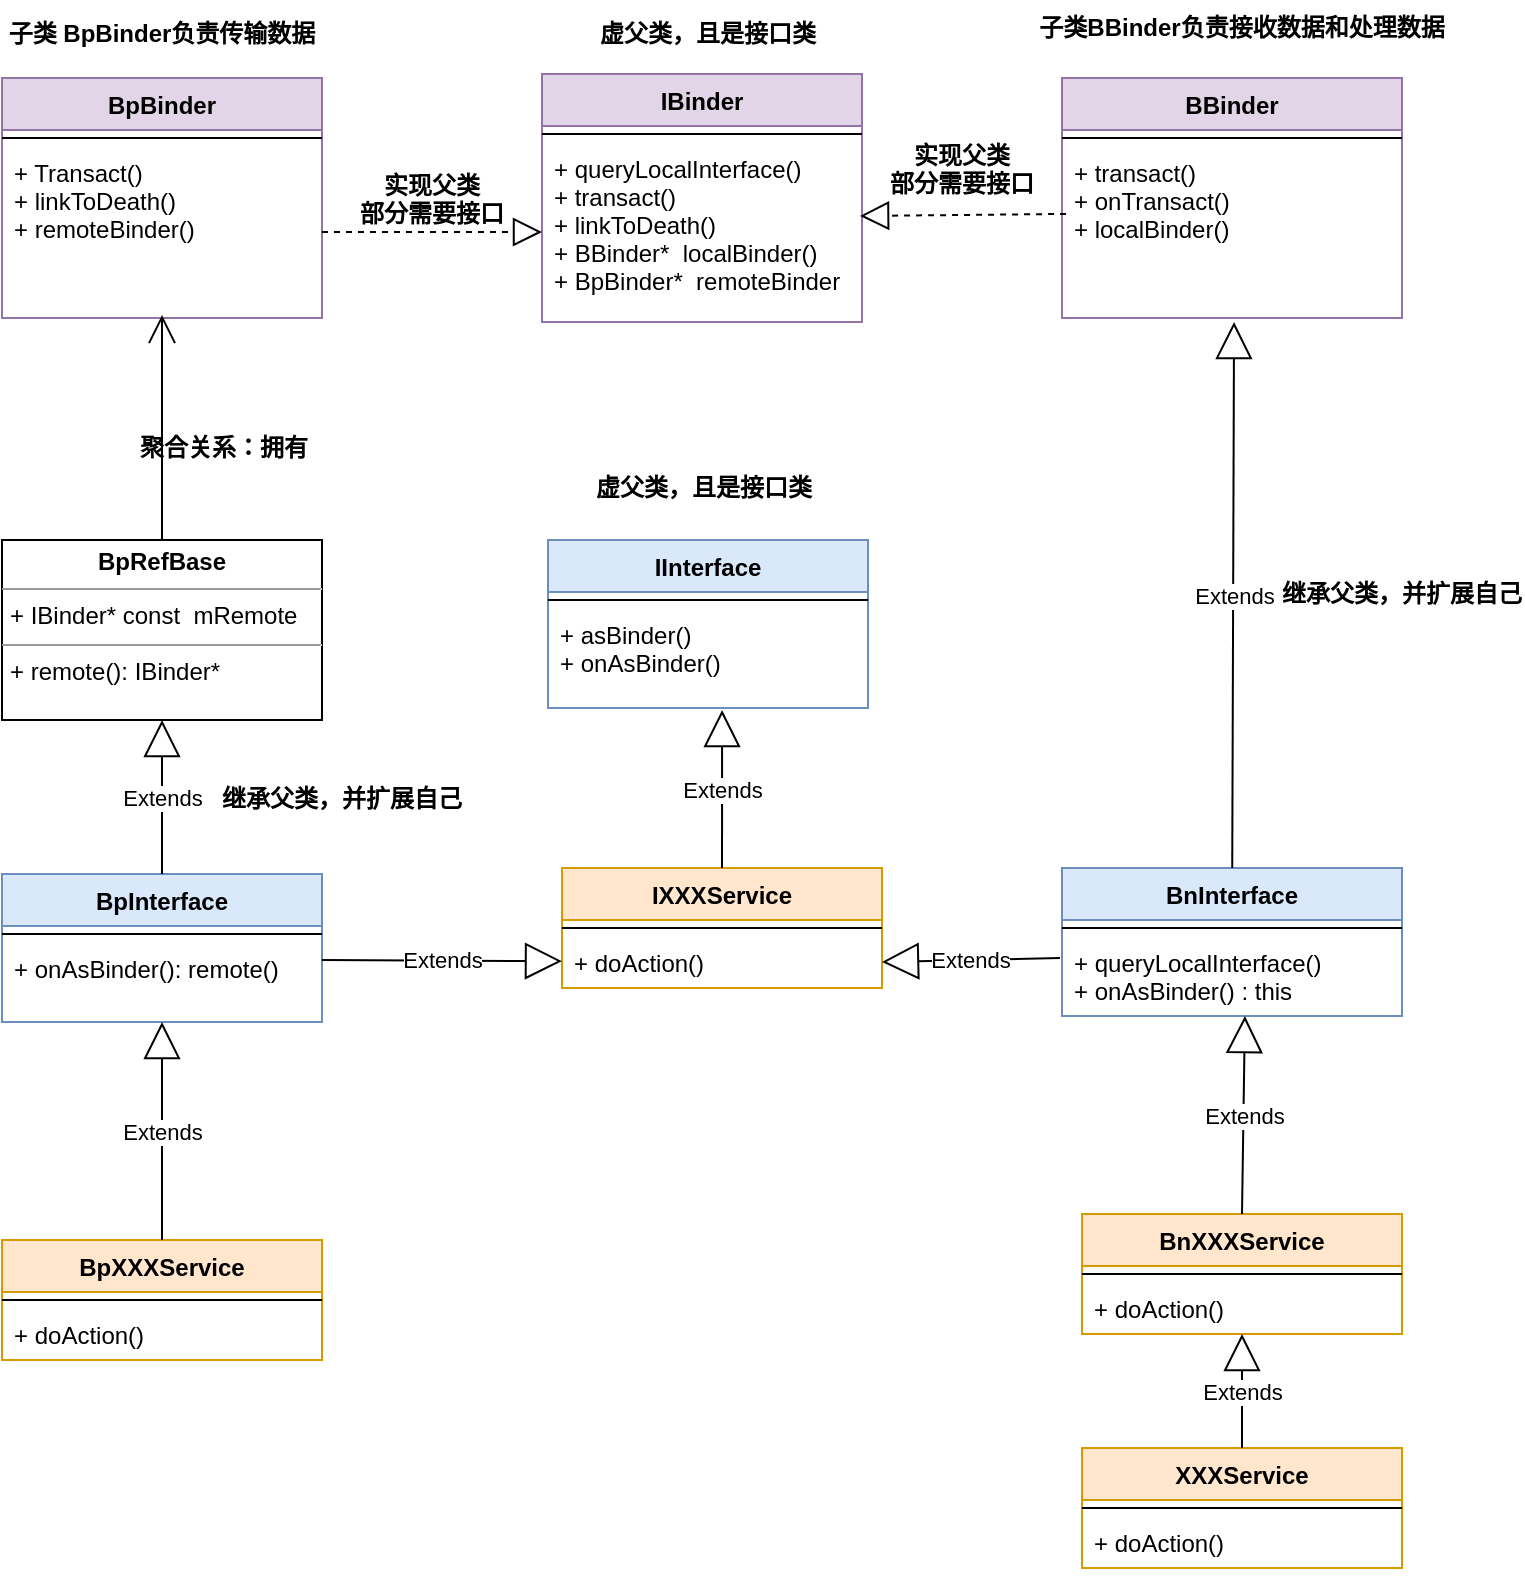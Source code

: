 <mxfile version="10.7.1" type="github"><diagram id="wURvKaP-HHOi7LxVtHhX" name="Page-1"><mxGraphModel dx="1394" dy="715" grid="1" gridSize="10" guides="1" tooltips="1" connect="1" arrows="1" fold="1" page="1" pageScale="1" pageWidth="850" pageHeight="1100" math="0" shadow="0"><root><mxCell id="0"/><mxCell id="1" parent="0"/><mxCell id="7MBTwV_X8QRFkhKn_ZTM-62" value="IBinder" style="swimlane;fontStyle=1;align=center;verticalAlign=top;childLayout=stackLayout;horizontal=1;startSize=26;horizontalStack=0;resizeParent=1;resizeParentMax=0;resizeLast=0;collapsible=1;marginBottom=0;fillColor=#e1d5e7;strokeColor=#9673a6;" vertex="1" parent="1"><mxGeometry x="333" y="73" width="160" height="124" as="geometry"/></mxCell><mxCell id="7MBTwV_X8QRFkhKn_ZTM-63" value="" style="line;strokeWidth=1;fillColor=none;align=left;verticalAlign=middle;spacingTop=-1;spacingLeft=3;spacingRight=3;rotatable=0;labelPosition=right;points=[];portConstraint=eastwest;" vertex="1" parent="7MBTwV_X8QRFkhKn_ZTM-62"><mxGeometry y="26" width="160" height="8" as="geometry"/></mxCell><mxCell id="7MBTwV_X8QRFkhKn_ZTM-64" value="+ queryLocalInterface()&#10;+ transact()&#10;+ linkToDeath()&#10;+ BBinder*  localBinder()&#10;+ BpBinder*  remoteBinder" style="text;strokeColor=none;fillColor=none;align=left;verticalAlign=top;spacingLeft=4;spacingRight=4;overflow=hidden;rotatable=0;points=[[0,0.5],[1,0.5]];portConstraint=eastwest;" vertex="1" parent="7MBTwV_X8QRFkhKn_ZTM-62"><mxGeometry y="34" width="160" height="90" as="geometry"/></mxCell><mxCell id="7MBTwV_X8QRFkhKn_ZTM-65" value="BpBinder" style="swimlane;fontStyle=1;align=center;verticalAlign=top;childLayout=stackLayout;horizontal=1;startSize=26;horizontalStack=0;resizeParent=1;resizeParentMax=0;resizeLast=0;collapsible=1;marginBottom=0;fillColor=#e1d5e7;strokeColor=#9673a6;" vertex="1" parent="1"><mxGeometry x="63" y="75" width="160" height="120" as="geometry"/></mxCell><mxCell id="7MBTwV_X8QRFkhKn_ZTM-66" value="" style="line;strokeWidth=1;fillColor=none;align=left;verticalAlign=middle;spacingTop=-1;spacingLeft=3;spacingRight=3;rotatable=0;labelPosition=right;points=[];portConstraint=eastwest;" vertex="1" parent="7MBTwV_X8QRFkhKn_ZTM-65"><mxGeometry y="26" width="160" height="8" as="geometry"/></mxCell><mxCell id="7MBTwV_X8QRFkhKn_ZTM-67" value="+ Transact()&#10;+ linkToDeath()&#10;+ remoteBinder()&#10;" style="text;strokeColor=none;fillColor=none;align=left;verticalAlign=top;spacingLeft=4;spacingRight=4;overflow=hidden;rotatable=0;points=[[0,0.5],[1,0.5]];portConstraint=eastwest;" vertex="1" parent="7MBTwV_X8QRFkhKn_ZTM-65"><mxGeometry y="34" width="160" height="86" as="geometry"/></mxCell><mxCell id="7MBTwV_X8QRFkhKn_ZTM-68" value="BBinder&#10;&#10;" style="swimlane;fontStyle=1;align=center;verticalAlign=top;childLayout=stackLayout;horizontal=1;startSize=26;horizontalStack=0;resizeParent=1;resizeParentMax=0;resizeLast=0;collapsible=1;marginBottom=0;fillColor=#e1d5e7;strokeColor=#9673a6;" vertex="1" parent="1"><mxGeometry x="593" y="75" width="170" height="120" as="geometry"/></mxCell><mxCell id="7MBTwV_X8QRFkhKn_ZTM-69" value="" style="line;strokeWidth=1;fillColor=none;align=left;verticalAlign=middle;spacingTop=-1;spacingLeft=3;spacingRight=3;rotatable=0;labelPosition=right;points=[];portConstraint=eastwest;" vertex="1" parent="7MBTwV_X8QRFkhKn_ZTM-68"><mxGeometry y="26" width="170" height="8" as="geometry"/></mxCell><mxCell id="7MBTwV_X8QRFkhKn_ZTM-70" value="+ transact()&#10;+ onTransact()&#10;+ localBinder()&#10;" style="text;strokeColor=none;fillColor=none;align=left;verticalAlign=top;spacingLeft=4;spacingRight=4;overflow=hidden;rotatable=0;points=[[0,0.5],[1,0.5]];portConstraint=eastwest;" vertex="1" parent="7MBTwV_X8QRFkhKn_ZTM-68"><mxGeometry y="34" width="170" height="86" as="geometry"/></mxCell><mxCell id="7MBTwV_X8QRFkhKn_ZTM-71" value="IInterface&#10;&#10;" style="swimlane;fontStyle=1;align=center;verticalAlign=top;childLayout=stackLayout;horizontal=1;startSize=26;horizontalStack=0;resizeParent=1;resizeParentMax=0;resizeLast=0;collapsible=1;marginBottom=0;fillColor=#dae8fc;strokeColor=#6c8ebf;" vertex="1" parent="1"><mxGeometry x="336" y="306" width="160" height="84" as="geometry"/></mxCell><mxCell id="7MBTwV_X8QRFkhKn_ZTM-72" value="" style="line;strokeWidth=1;fillColor=none;align=left;verticalAlign=middle;spacingTop=-1;spacingLeft=3;spacingRight=3;rotatable=0;labelPosition=right;points=[];portConstraint=eastwest;" vertex="1" parent="7MBTwV_X8QRFkhKn_ZTM-71"><mxGeometry y="26" width="160" height="8" as="geometry"/></mxCell><mxCell id="7MBTwV_X8QRFkhKn_ZTM-73" value="+ asBinder()&#10;+ onAsBinder()&#10;" style="text;strokeColor=none;fillColor=none;align=left;verticalAlign=top;spacingLeft=4;spacingRight=4;overflow=hidden;rotatable=0;points=[[0,0.5],[1,0.5]];portConstraint=eastwest;" vertex="1" parent="7MBTwV_X8QRFkhKn_ZTM-71"><mxGeometry y="34" width="160" height="50" as="geometry"/></mxCell><mxCell id="7MBTwV_X8QRFkhKn_ZTM-74" value="IXXXService" style="swimlane;fontStyle=1;align=center;verticalAlign=top;childLayout=stackLayout;horizontal=1;startSize=26;horizontalStack=0;resizeParent=1;resizeParentMax=0;resizeLast=0;collapsible=1;marginBottom=0;fillColor=#ffe6cc;strokeColor=#d79b00;" vertex="1" parent="1"><mxGeometry x="343" y="470" width="160" height="60" as="geometry"/></mxCell><mxCell id="7MBTwV_X8QRFkhKn_ZTM-75" value="" style="line;strokeWidth=1;fillColor=none;align=left;verticalAlign=middle;spacingTop=-1;spacingLeft=3;spacingRight=3;rotatable=0;labelPosition=right;points=[];portConstraint=eastwest;" vertex="1" parent="7MBTwV_X8QRFkhKn_ZTM-74"><mxGeometry y="26" width="160" height="8" as="geometry"/></mxCell><mxCell id="7MBTwV_X8QRFkhKn_ZTM-76" value="+ doAction()" style="text;strokeColor=none;fillColor=none;align=left;verticalAlign=top;spacingLeft=4;spacingRight=4;overflow=hidden;rotatable=0;points=[[0,0.5],[1,0.5]];portConstraint=eastwest;" vertex="1" parent="7MBTwV_X8QRFkhKn_ZTM-74"><mxGeometry y="34" width="160" height="26" as="geometry"/></mxCell><mxCell id="7MBTwV_X8QRFkhKn_ZTM-77" value="BnInterface" style="swimlane;fontStyle=1;align=center;verticalAlign=top;childLayout=stackLayout;horizontal=1;startSize=26;horizontalStack=0;resizeParent=1;resizeParentMax=0;resizeLast=0;collapsible=1;marginBottom=0;fillColor=#dae8fc;strokeColor=#6c8ebf;" vertex="1" parent="1"><mxGeometry x="593" y="470" width="170" height="74" as="geometry"/></mxCell><mxCell id="7MBTwV_X8QRFkhKn_ZTM-78" value="" style="line;strokeWidth=1;fillColor=none;align=left;verticalAlign=middle;spacingTop=-1;spacingLeft=3;spacingRight=3;rotatable=0;labelPosition=right;points=[];portConstraint=eastwest;" vertex="1" parent="7MBTwV_X8QRFkhKn_ZTM-77"><mxGeometry y="26" width="170" height="8" as="geometry"/></mxCell><mxCell id="7MBTwV_X8QRFkhKn_ZTM-79" value="+ queryLocalInterface()&#10;+ onAsBinder() : this" style="text;strokeColor=none;fillColor=none;align=left;verticalAlign=top;spacingLeft=4;spacingRight=4;overflow=hidden;rotatable=0;points=[[0,0.5],[1,0.5]];portConstraint=eastwest;" vertex="1" parent="7MBTwV_X8QRFkhKn_ZTM-77"><mxGeometry y="34" width="170" height="40" as="geometry"/></mxCell><mxCell id="7MBTwV_X8QRFkhKn_ZTM-80" value="Extends" style="endArrow=block;endSize=16;endFill=0;html=1;entryX=0.506;entryY=1.023;entryDx=0;entryDy=0;entryPerimeter=0;" edge="1" parent="1" source="7MBTwV_X8QRFkhKn_ZTM-77" target="7MBTwV_X8QRFkhKn_ZTM-70"><mxGeometry width="160" relative="1" as="geometry"><mxPoint x="653" y="606" as="sourcePoint"/><mxPoint x="813" y="606" as="targetPoint"/></mxGeometry></mxCell><mxCell id="7MBTwV_X8QRFkhKn_ZTM-81" value="Extends" style="endArrow=block;endSize=16;endFill=0;html=1;entryX=1;entryY=0.5;entryDx=0;entryDy=0;exitX=-0.006;exitY=0.275;exitDx=0;exitDy=0;exitPerimeter=0;" edge="1" parent="1" source="7MBTwV_X8QRFkhKn_ZTM-79" target="7MBTwV_X8QRFkhKn_ZTM-76"><mxGeometry width="160" relative="1" as="geometry"><mxPoint x="493" y="596" as="sourcePoint"/><mxPoint x="653" y="596" as="targetPoint"/></mxGeometry></mxCell><mxCell id="7MBTwV_X8QRFkhKn_ZTM-82" value="BpInterface" style="swimlane;fontStyle=1;align=center;verticalAlign=top;childLayout=stackLayout;horizontal=1;startSize=26;horizontalStack=0;resizeParent=1;resizeParentMax=0;resizeLast=0;collapsible=1;marginBottom=0;fillColor=#dae8fc;strokeColor=#6c8ebf;" vertex="1" parent="1"><mxGeometry x="63" y="473" width="160" height="74" as="geometry"/></mxCell><mxCell id="7MBTwV_X8QRFkhKn_ZTM-83" value="" style="line;strokeWidth=1;fillColor=none;align=left;verticalAlign=middle;spacingTop=-1;spacingLeft=3;spacingRight=3;rotatable=0;labelPosition=right;points=[];portConstraint=eastwest;" vertex="1" parent="7MBTwV_X8QRFkhKn_ZTM-82"><mxGeometry y="26" width="160" height="8" as="geometry"/></mxCell><mxCell id="7MBTwV_X8QRFkhKn_ZTM-84" value="Extends" style="endArrow=block;endSize=16;endFill=0;html=1;" edge="1" parent="7MBTwV_X8QRFkhKn_ZTM-82" target="7MBTwV_X8QRFkhKn_ZTM-76"><mxGeometry width="160" relative="1" as="geometry"><mxPoint x="160" y="43" as="sourcePoint"/><mxPoint x="290" y="43" as="targetPoint"/></mxGeometry></mxCell><mxCell id="7MBTwV_X8QRFkhKn_ZTM-85" value="+ onAsBinder(): remote()" style="text;strokeColor=none;fillColor=none;align=left;verticalAlign=top;spacingLeft=4;spacingRight=4;overflow=hidden;rotatable=0;points=[[0,0.5],[1,0.5]];portConstraint=eastwest;" vertex="1" parent="7MBTwV_X8QRFkhKn_ZTM-82"><mxGeometry y="34" width="160" height="40" as="geometry"/></mxCell><mxCell id="7MBTwV_X8QRFkhKn_ZTM-86" value="&lt;p style=&quot;margin: 0px ; margin-top: 4px ; text-align: center&quot;&gt;&lt;b&gt;BpRefBase&lt;/b&gt;&lt;/p&gt;&lt;hr size=&quot;1&quot;&gt;&lt;p style=&quot;margin: 0px ; margin-left: 4px&quot;&gt;+&amp;nbsp;IBinder* const&amp;nbsp; mRemote&lt;/p&gt;&lt;hr size=&quot;1&quot;&gt;&lt;p style=&quot;margin: 0px ; margin-left: 4px&quot;&gt;+ remote(): IBinder*&lt;/p&gt;" style="verticalAlign=top;align=left;overflow=fill;fontSize=12;fontFamily=Helvetica;html=1;" vertex="1" parent="1"><mxGeometry x="63" y="306" width="160" height="90" as="geometry"/></mxCell><mxCell id="7MBTwV_X8QRFkhKn_ZTM-87" value="Extends" style="endArrow=block;endSize=16;endFill=0;html=1;entryX=0.5;entryY=1;entryDx=0;entryDy=0;" edge="1" parent="1" source="7MBTwV_X8QRFkhKn_ZTM-82" target="7MBTwV_X8QRFkhKn_ZTM-86"><mxGeometry width="160" relative="1" as="geometry"><mxPoint x="63" y="556" as="sourcePoint"/><mxPoint x="223" y="556" as="targetPoint"/></mxGeometry></mxCell><mxCell id="7MBTwV_X8QRFkhKn_ZTM-88" value="Extends" style="endArrow=block;endSize=16;endFill=0;html=1;entryX=0.544;entryY=1.02;entryDx=0;entryDy=0;entryPerimeter=0;" edge="1" parent="1" source="7MBTwV_X8QRFkhKn_ZTM-74" target="7MBTwV_X8QRFkhKn_ZTM-73"><mxGeometry width="160" relative="1" as="geometry"><mxPoint x="420" y="466" as="sourcePoint"/><mxPoint x="533" y="436" as="targetPoint"/></mxGeometry></mxCell><mxCell id="7MBTwV_X8QRFkhKn_ZTM-89" value="BpXXXService" style="swimlane;fontStyle=1;align=center;verticalAlign=top;childLayout=stackLayout;horizontal=1;startSize=26;horizontalStack=0;resizeParent=1;resizeParentMax=0;resizeLast=0;collapsible=1;marginBottom=0;fillColor=#ffe6cc;strokeColor=#d79b00;" vertex="1" parent="1"><mxGeometry x="63" y="656" width="160" height="60" as="geometry"/></mxCell><mxCell id="7MBTwV_X8QRFkhKn_ZTM-90" value="" style="line;strokeWidth=1;fillColor=none;align=left;verticalAlign=middle;spacingTop=-1;spacingLeft=3;spacingRight=3;rotatable=0;labelPosition=right;points=[];portConstraint=eastwest;" vertex="1" parent="7MBTwV_X8QRFkhKn_ZTM-89"><mxGeometry y="26" width="160" height="8" as="geometry"/></mxCell><mxCell id="7MBTwV_X8QRFkhKn_ZTM-91" value="+ doAction()" style="text;strokeColor=none;fillColor=none;align=left;verticalAlign=top;spacingLeft=4;spacingRight=4;overflow=hidden;rotatable=0;points=[[0,0.5],[1,0.5]];portConstraint=eastwest;" vertex="1" parent="7MBTwV_X8QRFkhKn_ZTM-89"><mxGeometry y="34" width="160" height="26" as="geometry"/></mxCell><mxCell id="7MBTwV_X8QRFkhKn_ZTM-92" value="BnXXXService" style="swimlane;fontStyle=1;align=center;verticalAlign=top;childLayout=stackLayout;horizontal=1;startSize=26;horizontalStack=0;resizeParent=1;resizeParentMax=0;resizeLast=0;collapsible=1;marginBottom=0;fillColor=#ffe6cc;strokeColor=#d79b00;" vertex="1" parent="1"><mxGeometry x="603" y="643" width="160" height="60" as="geometry"/></mxCell><mxCell id="7MBTwV_X8QRFkhKn_ZTM-93" value="" style="line;strokeWidth=1;fillColor=none;align=left;verticalAlign=middle;spacingTop=-1;spacingLeft=3;spacingRight=3;rotatable=0;labelPosition=right;points=[];portConstraint=eastwest;" vertex="1" parent="7MBTwV_X8QRFkhKn_ZTM-92"><mxGeometry y="26" width="160" height="8" as="geometry"/></mxCell><mxCell id="7MBTwV_X8QRFkhKn_ZTM-94" value="+ doAction()" style="text;strokeColor=none;fillColor=none;align=left;verticalAlign=top;spacingLeft=4;spacingRight=4;overflow=hidden;rotatable=0;points=[[0,0.5],[1,0.5]];portConstraint=eastwest;" vertex="1" parent="7MBTwV_X8QRFkhKn_ZTM-92"><mxGeometry y="34" width="160" height="26" as="geometry"/></mxCell><mxCell id="7MBTwV_X8QRFkhKn_ZTM-95" value="XXXService" style="swimlane;fontStyle=1;align=center;verticalAlign=top;childLayout=stackLayout;horizontal=1;startSize=26;horizontalStack=0;resizeParent=1;resizeParentMax=0;resizeLast=0;collapsible=1;marginBottom=0;fillColor=#ffe6cc;strokeColor=#d79b00;" vertex="1" parent="1"><mxGeometry x="603" y="760" width="160" height="60" as="geometry"/></mxCell><mxCell id="7MBTwV_X8QRFkhKn_ZTM-96" value="" style="line;strokeWidth=1;fillColor=none;align=left;verticalAlign=middle;spacingTop=-1;spacingLeft=3;spacingRight=3;rotatable=0;labelPosition=right;points=[];portConstraint=eastwest;" vertex="1" parent="7MBTwV_X8QRFkhKn_ZTM-95"><mxGeometry y="26" width="160" height="8" as="geometry"/></mxCell><mxCell id="7MBTwV_X8QRFkhKn_ZTM-97" value="+ doAction()" style="text;strokeColor=none;fillColor=none;align=left;verticalAlign=top;spacingLeft=4;spacingRight=4;overflow=hidden;rotatable=0;points=[[0,0.5],[1,0.5]];portConstraint=eastwest;" vertex="1" parent="7MBTwV_X8QRFkhKn_ZTM-95"><mxGeometry y="34" width="160" height="26" as="geometry"/></mxCell><mxCell id="7MBTwV_X8QRFkhKn_ZTM-98" value="Extends" style="endArrow=block;endSize=16;endFill=0;html=1;" edge="1" parent="1" source="7MBTwV_X8QRFkhKn_ZTM-89" target="7MBTwV_X8QRFkhKn_ZTM-85"><mxGeometry width="160" relative="1" as="geometry"><mxPoint x="93" y="776" as="sourcePoint"/><mxPoint x="253" y="776" as="targetPoint"/></mxGeometry></mxCell><mxCell id="7MBTwV_X8QRFkhKn_ZTM-99" value="Extends" style="endArrow=block;endSize=16;endFill=0;html=1;entryX=0.538;entryY=1;entryDx=0;entryDy=0;entryPerimeter=0;exitX=0.5;exitY=0;exitDx=0;exitDy=0;" edge="1" parent="1" source="7MBTwV_X8QRFkhKn_ZTM-92" target="7MBTwV_X8QRFkhKn_ZTM-79"><mxGeometry width="160" relative="1" as="geometry"><mxPoint x="689" y="644" as="sourcePoint"/><mxPoint x="703" y="606" as="targetPoint"/></mxGeometry></mxCell><mxCell id="7MBTwV_X8QRFkhKn_ZTM-100" value="Extends" style="endArrow=block;endSize=16;endFill=0;html=1;exitX=0.5;exitY=0;exitDx=0;exitDy=0;" edge="1" parent="1" source="7MBTwV_X8QRFkhKn_ZTM-95" target="7MBTwV_X8QRFkhKn_ZTM-94"><mxGeometry width="160" relative="1" as="geometry"><mxPoint x="543" y="726" as="sourcePoint"/><mxPoint x="703" y="726" as="targetPoint"/></mxGeometry></mxCell><mxCell id="7MBTwV_X8QRFkhKn_ZTM-101" value="" style="endArrow=open;endFill=1;endSize=12;html=1;entryX=0.5;entryY=0.982;entryDx=0;entryDy=0;entryPerimeter=0;exitX=0.5;exitY=0;exitDx=0;exitDy=0;" edge="1" parent="1" source="7MBTwV_X8QRFkhKn_ZTM-86" target="7MBTwV_X8QRFkhKn_ZTM-67"><mxGeometry width="160" relative="1" as="geometry"><mxPoint x="63" y="256" as="sourcePoint"/><mxPoint x="223" y="256" as="targetPoint"/></mxGeometry></mxCell><mxCell id="7MBTwV_X8QRFkhKn_ZTM-102" value="" style="endArrow=block;dashed=1;endFill=0;endSize=12;html=1;exitX=1;exitY=0.5;exitDx=0;exitDy=0;entryX=0;entryY=0.5;entryDx=0;entryDy=0;" edge="1" parent="1" source="7MBTwV_X8QRFkhKn_ZTM-67" target="7MBTwV_X8QRFkhKn_ZTM-64"><mxGeometry width="160" relative="1" as="geometry"><mxPoint x="223" y="126" as="sourcePoint"/><mxPoint x="333" y="126" as="targetPoint"/></mxGeometry></mxCell><mxCell id="7MBTwV_X8QRFkhKn_ZTM-103" value="" style="endArrow=block;dashed=1;endFill=0;endSize=12;html=1;exitX=0.012;exitY=0.395;exitDx=0;exitDy=0;entryX=0.994;entryY=0.411;entryDx=0;entryDy=0;entryPerimeter=0;exitPerimeter=0;" edge="1" parent="1" source="7MBTwV_X8QRFkhKn_ZTM-70" target="7MBTwV_X8QRFkhKn_ZTM-64"><mxGeometry width="160" relative="1" as="geometry"><mxPoint x="543" y="206" as="sourcePoint"/><mxPoint x="483" y="134" as="targetPoint"/></mxGeometry></mxCell><mxCell id="7MBTwV_X8QRFkhKn_ZTM-104" value="虚父类，且是接口类" style="text;align=center;fontStyle=1;verticalAlign=middle;spacingLeft=3;spacingRight=3;strokeColor=none;rotatable=0;points=[[0,0.5],[1,0.5]];portConstraint=eastwest;" vertex="1" parent="1"><mxGeometry x="376" y="39" width="80" height="26" as="geometry"/></mxCell><mxCell id="7MBTwV_X8QRFkhKn_ZTM-105" value="子类 BpBinder负责传输数据" style="text;align=center;fontStyle=1;verticalAlign=middle;spacingLeft=3;spacingRight=3;strokeColor=none;rotatable=0;points=[[0,0.5],[1,0.5]];portConstraint=eastwest;" vertex="1" parent="1"><mxGeometry x="103" y="39" width="80" height="26" as="geometry"/></mxCell><mxCell id="7MBTwV_X8QRFkhKn_ZTM-106" value="子类BBinder负责接收数据和处理数据" style="text;align=center;fontStyle=1;verticalAlign=middle;spacingLeft=3;spacingRight=3;strokeColor=none;rotatable=0;points=[[0,0.5],[1,0.5]];portConstraint=eastwest;" vertex="1" parent="1"><mxGeometry x="643" y="36" width="80" height="26" as="geometry"/></mxCell><mxCell id="7MBTwV_X8QRFkhKn_ZTM-107" value="实现父类&#10;部分需要接口" style="text;align=center;fontStyle=1;verticalAlign=middle;spacingLeft=3;spacingRight=3;strokeColor=none;rotatable=0;points=[[0,0.5],[1,0.5]];portConstraint=eastwest;" vertex="1" parent="1"><mxGeometry x="238" y="122" width="80" height="26" as="geometry"/></mxCell><mxCell id="7MBTwV_X8QRFkhKn_ZTM-108" value="实现父类&#10;部分需要接口" style="text;align=center;fontStyle=1;verticalAlign=middle;spacingLeft=3;spacingRight=3;strokeColor=none;rotatable=0;points=[[0,0.5],[1,0.5]];portConstraint=eastwest;" vertex="1" parent="1"><mxGeometry x="503" y="107" width="80" height="26" as="geometry"/></mxCell><mxCell id="7MBTwV_X8QRFkhKn_ZTM-109" value="继承父类，并扩展自己" style="text;align=center;fontStyle=1;verticalAlign=middle;spacingLeft=3;spacingRight=3;strokeColor=none;rotatable=0;points=[[0,0.5],[1,0.5]];portConstraint=eastwest;" vertex="1" parent="1"><mxGeometry x="193" y="421.5" width="80" height="26" as="geometry"/></mxCell><mxCell id="7MBTwV_X8QRFkhKn_ZTM-110" value="继承父类，并扩展自己" style="text;align=center;fontStyle=1;verticalAlign=middle;spacingLeft=3;spacingRight=3;strokeColor=none;rotatable=0;points=[[0,0.5],[1,0.5]];portConstraint=eastwest;" vertex="1" parent="1"><mxGeometry x="723" y="319" width="80" height="26" as="geometry"/></mxCell><mxCell id="7MBTwV_X8QRFkhKn_ZTM-111" value="聚合关系：拥有" style="text;align=center;fontStyle=1;verticalAlign=middle;spacingLeft=3;spacingRight=3;strokeColor=none;rotatable=0;points=[[0,0.5],[1,0.5]];portConstraint=eastwest;" vertex="1" parent="1"><mxGeometry x="134" y="246" width="80" height="26" as="geometry"/></mxCell><mxCell id="7MBTwV_X8QRFkhKn_ZTM-112" value="虚父类，且是接口类" style="text;align=center;fontStyle=1;verticalAlign=middle;spacingLeft=3;spacingRight=3;strokeColor=none;rotatable=0;points=[[0,0.5],[1,0.5]];portConstraint=eastwest;" vertex="1" parent="1"><mxGeometry x="374" y="266" width="80" height="26" as="geometry"/></mxCell></root></mxGraphModel></diagram></mxfile>